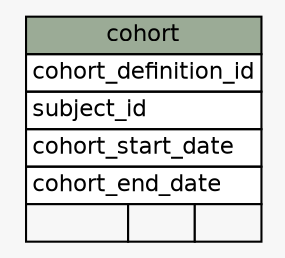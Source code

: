 // dot 2.38.0 on Linux 3.16.0-38-generic
// SchemaSpy rev 590
digraph "cohort" {
  graph [
    rankdir="RL"
    bgcolor="#f7f7f7"
    nodesep="0.18"
    ranksep="0.46"
    fontname="Helvetica"
    fontsize="11"
  ];
  node [
    fontname="Helvetica"
    fontsize="11"
    shape="plaintext"
  ];
  edge [
    arrowsize="0.8"
  ];
  "cohort" [
    label=<
    <TABLE BORDER="0" CELLBORDER="1" CELLSPACING="0" BGCOLOR="#ffffff">
      <TR><TD COLSPAN="3" BGCOLOR="#9bab96" ALIGN="CENTER">cohort</TD></TR>
      <TR><TD PORT="cohort_definition_id" COLSPAN="3" ALIGN="LEFT">cohort_definition_id</TD></TR>
      <TR><TD PORT="subject_id" COLSPAN="3" ALIGN="LEFT">subject_id</TD></TR>
      <TR><TD PORT="cohort_start_date" COLSPAN="3" ALIGN="LEFT">cohort_start_date</TD></TR>
      <TR><TD PORT="cohort_end_date" COLSPAN="3" ALIGN="LEFT">cohort_end_date</TD></TR>
      <TR><TD ALIGN="LEFT" BGCOLOR="#f7f7f7">  </TD><TD ALIGN="RIGHT" BGCOLOR="#f7f7f7">  </TD><TD ALIGN="RIGHT" BGCOLOR="#f7f7f7">  </TD></TR>
    </TABLE>>
    URL="tables/cohort.html"
    tooltip="cohort"
  ];
}
